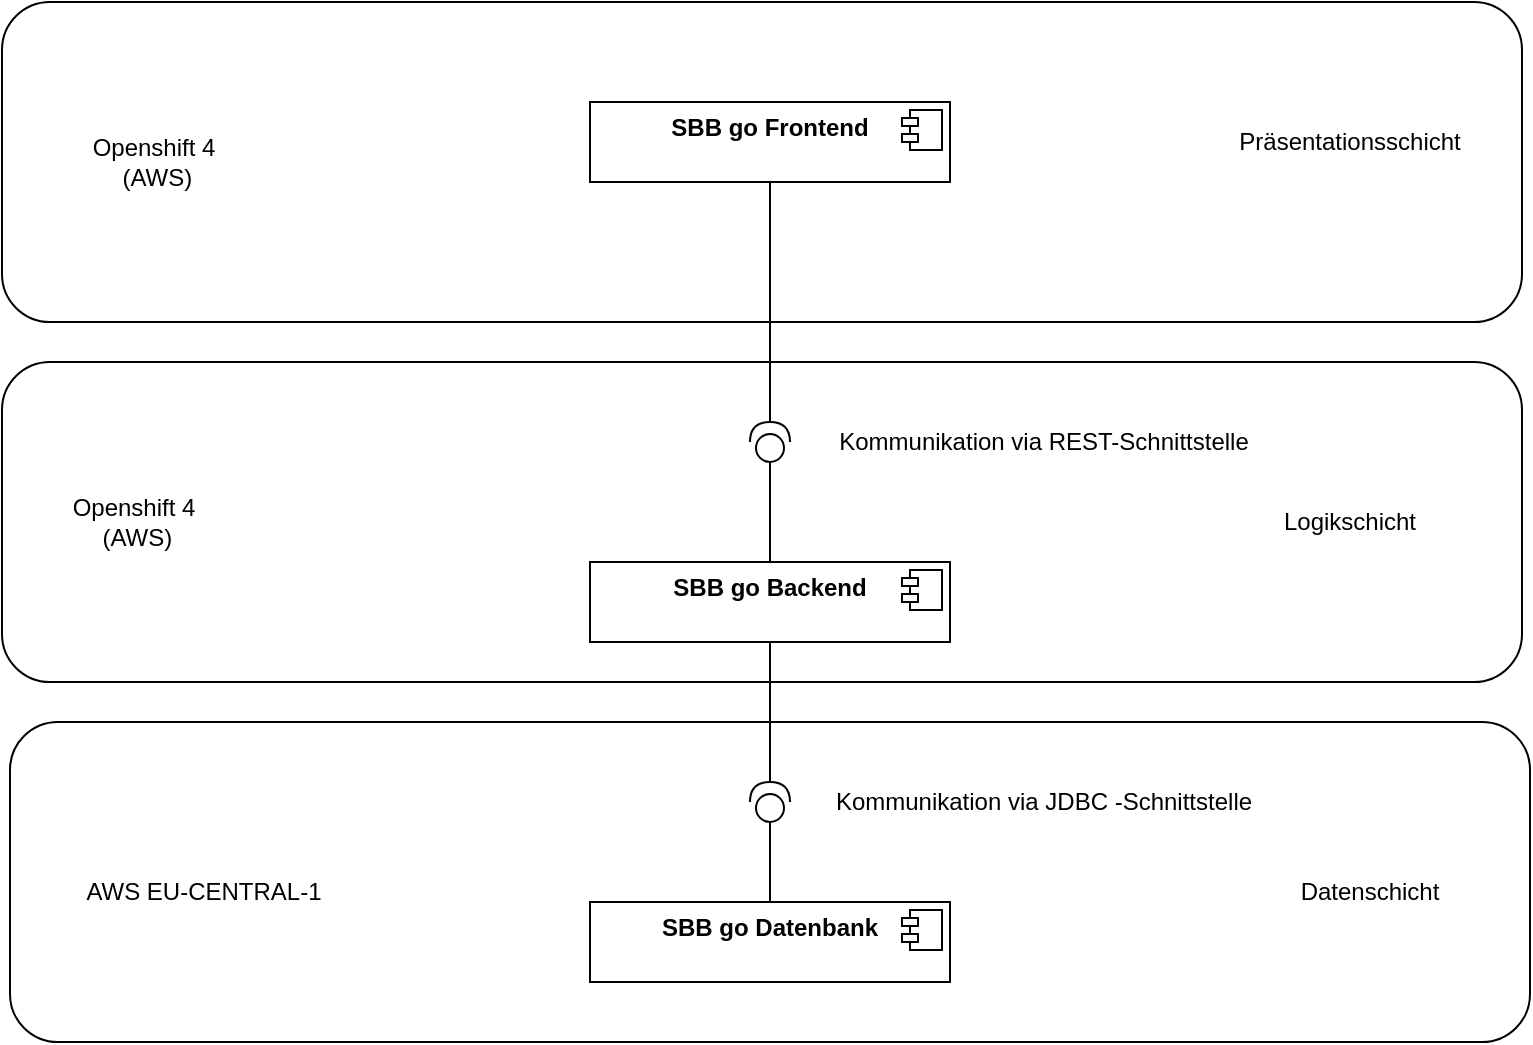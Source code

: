 <mxfile version="14.4.3" type="device"><diagram id="kmnut0gU1zKLUpYdcVUU" name="Page-1"><mxGraphModel dx="1042" dy="773" grid="1" gridSize="10" guides="1" tooltips="1" connect="1" arrows="1" fold="1" page="1" pageScale="1" pageWidth="827" pageHeight="1169" math="0" shadow="0"><root><mxCell id="0"/><mxCell id="1" parent="0"/><mxCell id="FkuErQ7wEVh_WqE7Uzta-8" value="" style="rounded=1;whiteSpace=wrap;html=1;" vertex="1" parent="1"><mxGeometry x="24" y="450" width="760" height="160" as="geometry"/></mxCell><mxCell id="FkuErQ7wEVh_WqE7Uzta-1" value="" style="rounded=1;whiteSpace=wrap;html=1;" vertex="1" parent="1"><mxGeometry x="20" y="270" width="760" height="160" as="geometry"/></mxCell><mxCell id="lWGfkPqkt42jV0HtpN_p-1" value="" style="rounded=1;whiteSpace=wrap;html=1;" parent="1" vertex="1"><mxGeometry x="20" y="90" width="760" height="160" as="geometry"/></mxCell><mxCell id="FkuErQ7wEVh_WqE7Uzta-6" style="edgeStyle=orthogonalEdgeStyle;rounded=0;orthogonalLoop=1;jettySize=auto;html=1;entryX=1;entryY=0.5;entryDx=0;entryDy=0;entryPerimeter=0;endArrow=none;endFill=0;" edge="1" parent="1" source="lWGfkPqkt42jV0HtpN_p-3" target="lWGfkPqkt42jV0HtpN_p-7"><mxGeometry relative="1" as="geometry"/></mxCell><mxCell id="lWGfkPqkt42jV0HtpN_p-3" value="&lt;p style=&quot;margin: 0px ; margin-top: 6px ; text-align: center&quot;&gt;&lt;b&gt;SBB go Frontend&lt;/b&gt;&lt;/p&gt;&lt;p style=&quot;margin: 0px ; margin-left: 8px&quot;&gt;&lt;br&gt;&lt;/p&gt;" style="align=left;overflow=fill;html=1;dropTarget=0;" parent="1" vertex="1"><mxGeometry x="314" y="140" width="180" height="40" as="geometry"/></mxCell><mxCell id="lWGfkPqkt42jV0HtpN_p-4" value="" style="shape=component;jettyWidth=8;jettyHeight=4;" parent="lWGfkPqkt42jV0HtpN_p-3" vertex="1"><mxGeometry x="1" width="20" height="20" relative="1" as="geometry"><mxPoint x="-24" y="4" as="offset"/></mxGeometry></mxCell><mxCell id="FkuErQ7wEVh_WqE7Uzta-10" style="edgeStyle=orthogonalEdgeStyle;rounded=0;orthogonalLoop=1;jettySize=auto;html=1;entryX=1;entryY=0.5;entryDx=0;entryDy=0;entryPerimeter=0;endArrow=none;endFill=0;" edge="1" parent="1" source="lWGfkPqkt42jV0HtpN_p-5" target="FkuErQ7wEVh_WqE7Uzta-9"><mxGeometry relative="1" as="geometry"/></mxCell><mxCell id="lWGfkPqkt42jV0HtpN_p-5" value="&lt;p style=&quot;margin: 0px ; margin-top: 6px ; text-align: center&quot;&gt;&lt;b&gt;SBB go Backend&lt;/b&gt;&lt;/p&gt;" style="align=left;overflow=fill;html=1;dropTarget=0;" parent="1" vertex="1"><mxGeometry x="314" y="370" width="180" height="40" as="geometry"/></mxCell><mxCell id="lWGfkPqkt42jV0HtpN_p-6" value="" style="shape=component;jettyWidth=8;jettyHeight=4;" parent="lWGfkPqkt42jV0HtpN_p-5" vertex="1"><mxGeometry x="1" width="20" height="20" relative="1" as="geometry"><mxPoint x="-24" y="4" as="offset"/></mxGeometry></mxCell><mxCell id="FkuErQ7wEVh_WqE7Uzta-7" style="edgeStyle=orthogonalEdgeStyle;rounded=0;orthogonalLoop=1;jettySize=auto;html=1;endArrow=none;endFill=0;" edge="1" parent="1" source="lWGfkPqkt42jV0HtpN_p-7" target="lWGfkPqkt42jV0HtpN_p-5"><mxGeometry relative="1" as="geometry"/></mxCell><mxCell id="lWGfkPqkt42jV0HtpN_p-7" value="" style="shape=providedRequiredInterface;html=1;verticalLabelPosition=bottom;rotation=-90;" parent="1" vertex="1"><mxGeometry x="394" y="300" width="20" height="20" as="geometry"/></mxCell><mxCell id="lWGfkPqkt42jV0HtpN_p-15" value="&lt;p style=&quot;margin: 0px ; margin-top: 6px ; text-align: center&quot;&gt;&lt;b&gt;SBB go Datenbank&lt;/b&gt;&lt;/p&gt;" style="align=left;overflow=fill;html=1;dropTarget=0;" parent="1" vertex="1"><mxGeometry x="314" y="540" width="180" height="40" as="geometry"/></mxCell><mxCell id="lWGfkPqkt42jV0HtpN_p-16" value="" style="shape=component;jettyWidth=8;jettyHeight=4;" parent="lWGfkPqkt42jV0HtpN_p-15" vertex="1"><mxGeometry x="1" width="20" height="20" relative="1" as="geometry"><mxPoint x="-24" y="4" as="offset"/></mxGeometry></mxCell><mxCell id="lWGfkPqkt42jV0HtpN_p-20" value="Kommunikation via REST-Schnittstelle" style="text;html=1;strokeColor=none;fillColor=none;align=center;verticalAlign=middle;whiteSpace=wrap;rounded=0;" parent="1" vertex="1"><mxGeometry x="422" y="290" width="238" height="40" as="geometry"/></mxCell><mxCell id="lWGfkPqkt42jV0HtpN_p-21" value="Kommunikation via JDBC -Schnittstelle" style="text;html=1;strokeColor=none;fillColor=none;align=center;verticalAlign=middle;whiteSpace=wrap;rounded=0;" parent="1" vertex="1"><mxGeometry x="422" y="470" width="238" height="40" as="geometry"/></mxCell><mxCell id="lWGfkPqkt42jV0HtpN_p-22" value="AWS EU-CENTRAL-1" style="text;html=1;strokeColor=none;fillColor=none;align=center;verticalAlign=middle;whiteSpace=wrap;rounded=0;" parent="1" vertex="1"><mxGeometry x="42" y="515" width="158" height="40" as="geometry"/></mxCell><mxCell id="FkuErQ7wEVh_WqE7Uzta-2" value="Openshift 4&lt;br&gt;&amp;nbsp;(AWS)" style="text;html=1;strokeColor=none;fillColor=none;align=center;verticalAlign=middle;whiteSpace=wrap;rounded=0;" vertex="1" parent="1"><mxGeometry x="32" y="330" width="108" height="40" as="geometry"/></mxCell><mxCell id="FkuErQ7wEVh_WqE7Uzta-3" value="Logikschicht" style="text;html=1;strokeColor=none;fillColor=none;align=center;verticalAlign=middle;whiteSpace=wrap;rounded=0;" vertex="1" parent="1"><mxGeometry x="640" y="330" width="108" height="40" as="geometry"/></mxCell><mxCell id="FkuErQ7wEVh_WqE7Uzta-4" value="Openshift 4&lt;br&gt;&amp;nbsp;(AWS)" style="text;html=1;strokeColor=none;fillColor=none;align=center;verticalAlign=middle;whiteSpace=wrap;rounded=0;" vertex="1" parent="1"><mxGeometry x="42" y="150" width="108" height="40" as="geometry"/></mxCell><mxCell id="FkuErQ7wEVh_WqE7Uzta-5" value="Präsentationsschicht" style="text;html=1;strokeColor=none;fillColor=none;align=center;verticalAlign=middle;whiteSpace=wrap;rounded=0;" vertex="1" parent="1"><mxGeometry x="640" y="140" width="108" height="40" as="geometry"/></mxCell><mxCell id="FkuErQ7wEVh_WqE7Uzta-11" style="edgeStyle=orthogonalEdgeStyle;rounded=0;orthogonalLoop=1;jettySize=auto;html=1;entryX=0.5;entryY=0;entryDx=0;entryDy=0;endArrow=none;endFill=0;" edge="1" parent="1" source="FkuErQ7wEVh_WqE7Uzta-9" target="lWGfkPqkt42jV0HtpN_p-15"><mxGeometry relative="1" as="geometry"/></mxCell><mxCell id="FkuErQ7wEVh_WqE7Uzta-9" value="" style="shape=providedRequiredInterface;html=1;verticalLabelPosition=bottom;rotation=-90;" vertex="1" parent="1"><mxGeometry x="394" y="480" width="20" height="20" as="geometry"/></mxCell><mxCell id="FkuErQ7wEVh_WqE7Uzta-12" value="Datenschicht" style="text;html=1;strokeColor=none;fillColor=none;align=center;verticalAlign=middle;whiteSpace=wrap;rounded=0;" vertex="1" parent="1"><mxGeometry x="650" y="515" width="108" height="40" as="geometry"/></mxCell></root></mxGraphModel></diagram></mxfile>